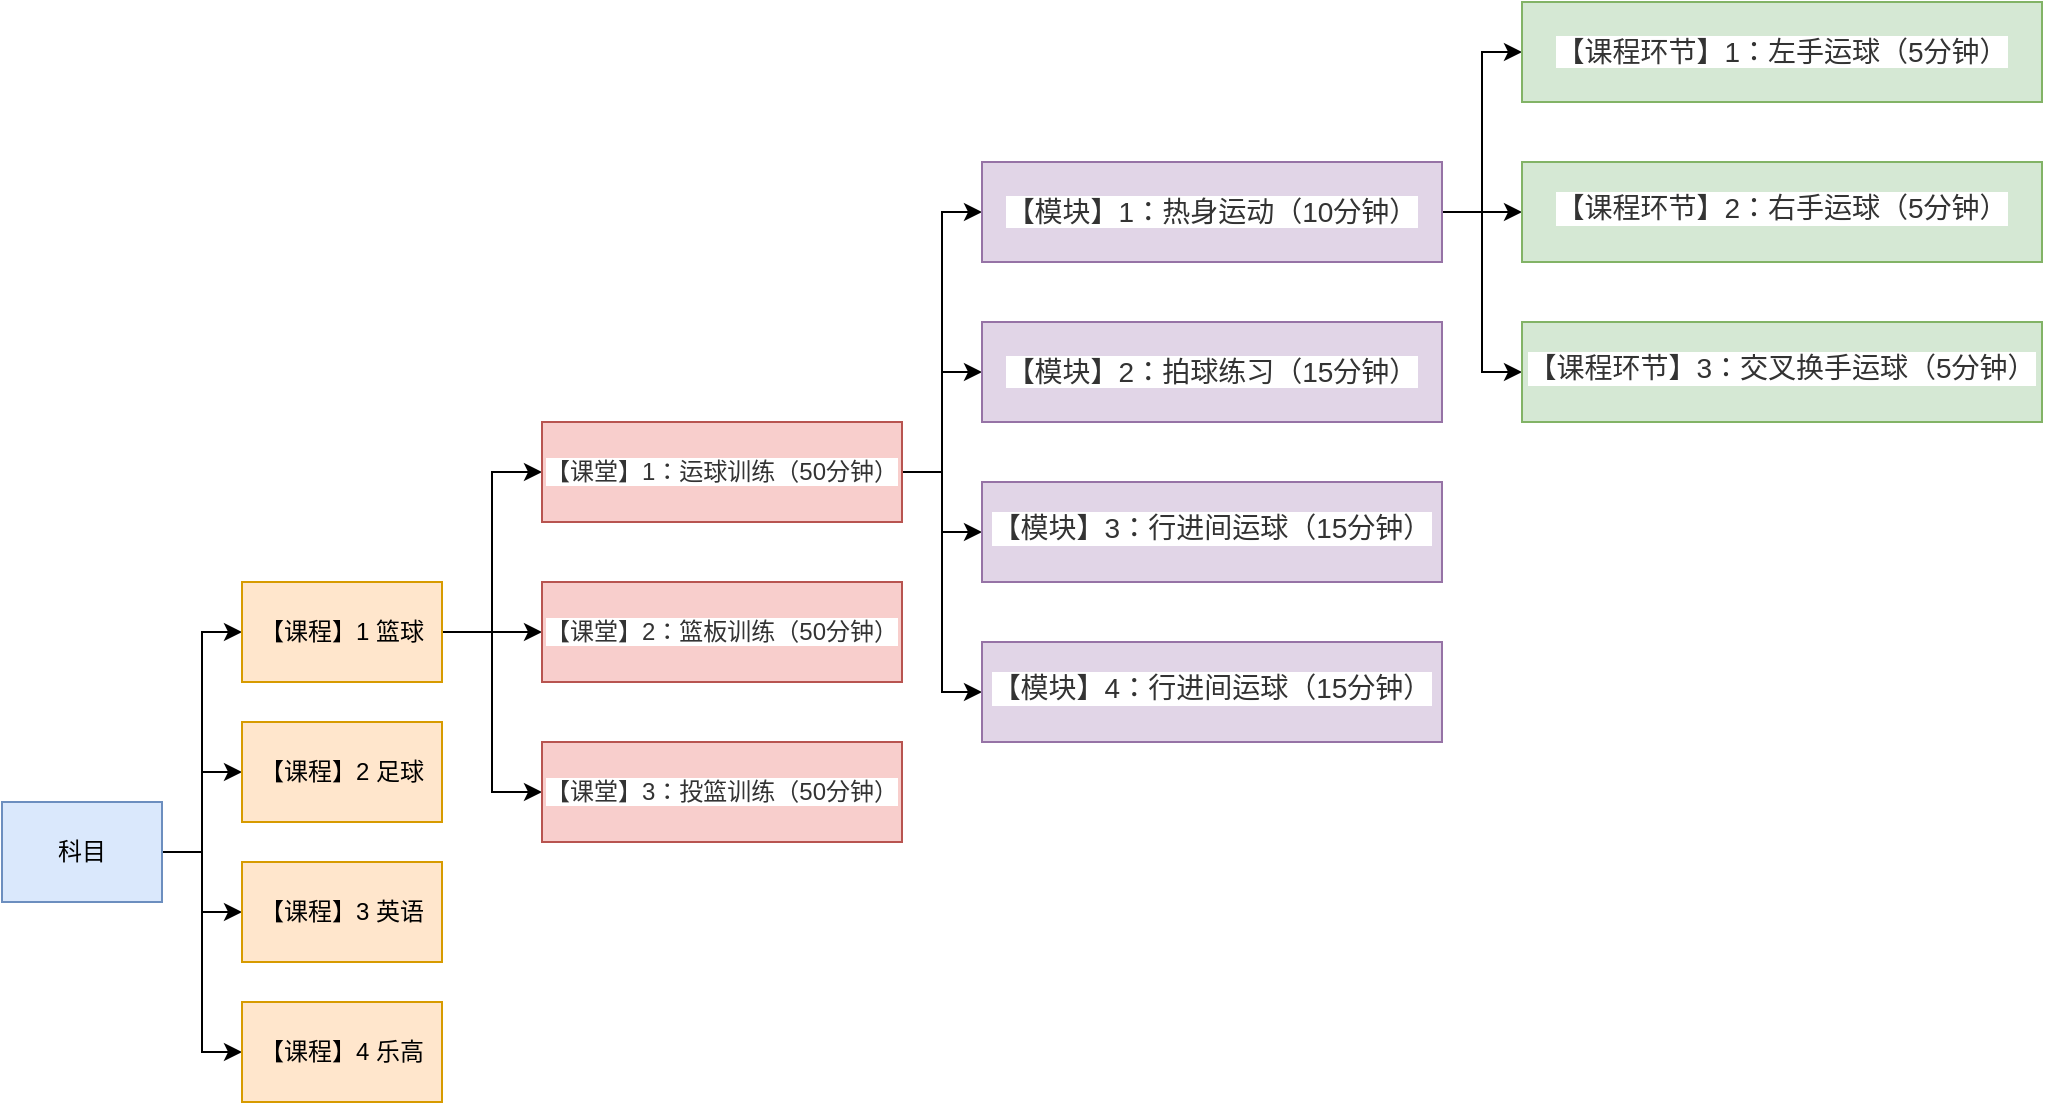 <mxfile version="14.4.9" type="github">
  <diagram id="5DMlIufQVIWfGFp9VYdZ" name="Page-1">
    <mxGraphModel dx="1188" dy="1812" grid="1" gridSize="10" guides="1" tooltips="1" connect="1" arrows="1" fold="1" page="1" pageScale="1" pageWidth="827" pageHeight="1169" math="0" shadow="0">
      <root>
        <mxCell id="0" />
        <mxCell id="1" parent="0" />
        <mxCell id="FKpEjiBS8ZV94QEZ8DdH-21" style="edgeStyle=orthogonalEdgeStyle;rounded=0;orthogonalLoop=1;jettySize=auto;html=1;exitX=1;exitY=0.5;exitDx=0;exitDy=0;entryX=0;entryY=0.5;entryDx=0;entryDy=0;" edge="1" parent="1" source="FKpEjiBS8ZV94QEZ8DdH-2" target="FKpEjiBS8ZV94QEZ8DdH-3">
          <mxGeometry relative="1" as="geometry" />
        </mxCell>
        <mxCell id="FKpEjiBS8ZV94QEZ8DdH-23" style="edgeStyle=orthogonalEdgeStyle;rounded=0;orthogonalLoop=1;jettySize=auto;html=1;exitX=1;exitY=0.5;exitDx=0;exitDy=0;entryX=0;entryY=0.5;entryDx=0;entryDy=0;" edge="1" parent="1" source="FKpEjiBS8ZV94QEZ8DdH-2" target="FKpEjiBS8ZV94QEZ8DdH-6">
          <mxGeometry relative="1" as="geometry" />
        </mxCell>
        <mxCell id="FKpEjiBS8ZV94QEZ8DdH-24" style="edgeStyle=orthogonalEdgeStyle;rounded=0;orthogonalLoop=1;jettySize=auto;html=1;exitX=1;exitY=0.5;exitDx=0;exitDy=0;entryX=0;entryY=0.5;entryDx=0;entryDy=0;" edge="1" parent="1" source="FKpEjiBS8ZV94QEZ8DdH-2" target="FKpEjiBS8ZV94QEZ8DdH-5">
          <mxGeometry relative="1" as="geometry" />
        </mxCell>
        <mxCell id="FKpEjiBS8ZV94QEZ8DdH-25" style="edgeStyle=orthogonalEdgeStyle;rounded=0;orthogonalLoop=1;jettySize=auto;html=1;exitX=1;exitY=0.5;exitDx=0;exitDy=0;entryX=0;entryY=0.5;entryDx=0;entryDy=0;" edge="1" parent="1" source="FKpEjiBS8ZV94QEZ8DdH-2" target="FKpEjiBS8ZV94QEZ8DdH-4">
          <mxGeometry relative="1" as="geometry" />
        </mxCell>
        <mxCell id="FKpEjiBS8ZV94QEZ8DdH-2" value="科目" style="rounded=0;whiteSpace=wrap;html=1;fillColor=#dae8fc;strokeColor=#6c8ebf;" vertex="1" parent="1">
          <mxGeometry x="20" y="330" width="80" height="50" as="geometry" />
        </mxCell>
        <mxCell id="FKpEjiBS8ZV94QEZ8DdH-27" style="edgeStyle=orthogonalEdgeStyle;rounded=0;orthogonalLoop=1;jettySize=auto;html=1;entryX=0;entryY=0.5;entryDx=0;entryDy=0;" edge="1" parent="1" source="FKpEjiBS8ZV94QEZ8DdH-3" target="FKpEjiBS8ZV94QEZ8DdH-8">
          <mxGeometry relative="1" as="geometry" />
        </mxCell>
        <mxCell id="FKpEjiBS8ZV94QEZ8DdH-28" style="edgeStyle=orthogonalEdgeStyle;rounded=0;orthogonalLoop=1;jettySize=auto;html=1;exitX=1;exitY=0.5;exitDx=0;exitDy=0;entryX=0;entryY=0.5;entryDx=0;entryDy=0;" edge="1" parent="1" source="FKpEjiBS8ZV94QEZ8DdH-3" target="FKpEjiBS8ZV94QEZ8DdH-9">
          <mxGeometry relative="1" as="geometry" />
        </mxCell>
        <mxCell id="FKpEjiBS8ZV94QEZ8DdH-29" style="edgeStyle=orthogonalEdgeStyle;rounded=0;orthogonalLoop=1;jettySize=auto;html=1;exitX=1;exitY=0.5;exitDx=0;exitDy=0;entryX=0;entryY=0.5;entryDx=0;entryDy=0;" edge="1" parent="1" source="FKpEjiBS8ZV94QEZ8DdH-3" target="FKpEjiBS8ZV94QEZ8DdH-10">
          <mxGeometry relative="1" as="geometry" />
        </mxCell>
        <mxCell id="FKpEjiBS8ZV94QEZ8DdH-3" value="【课程】1 篮球" style="rounded=0;whiteSpace=wrap;html=1;fillColor=#ffe6cc;strokeColor=#d79b00;" vertex="1" parent="1">
          <mxGeometry x="140" y="220" width="100" height="50" as="geometry" />
        </mxCell>
        <mxCell id="FKpEjiBS8ZV94QEZ8DdH-4" value="【课程】2 足球" style="rounded=0;whiteSpace=wrap;html=1;fillColor=#ffe6cc;strokeColor=#d79b00;" vertex="1" parent="1">
          <mxGeometry x="140" y="290" width="100" height="50" as="geometry" />
        </mxCell>
        <mxCell id="FKpEjiBS8ZV94QEZ8DdH-5" value="【课程】3 英语" style="rounded=0;whiteSpace=wrap;html=1;fillColor=#ffe6cc;strokeColor=#d79b00;" vertex="1" parent="1">
          <mxGeometry x="140" y="360" width="100" height="50" as="geometry" />
        </mxCell>
        <mxCell id="FKpEjiBS8ZV94QEZ8DdH-6" value="【课程】4 乐高" style="rounded=0;whiteSpace=wrap;html=1;fillColor=#ffe6cc;strokeColor=#d79b00;" vertex="1" parent="1">
          <mxGeometry x="140" y="430" width="100" height="50" as="geometry" />
        </mxCell>
        <mxCell id="FKpEjiBS8ZV94QEZ8DdH-30" style="edgeStyle=orthogonalEdgeStyle;rounded=0;orthogonalLoop=1;jettySize=auto;html=1;entryX=0;entryY=0.5;entryDx=0;entryDy=0;" edge="1" parent="1" source="FKpEjiBS8ZV94QEZ8DdH-8" target="FKpEjiBS8ZV94QEZ8DdH-11">
          <mxGeometry relative="1" as="geometry" />
        </mxCell>
        <mxCell id="FKpEjiBS8ZV94QEZ8DdH-31" style="edgeStyle=orthogonalEdgeStyle;rounded=0;orthogonalLoop=1;jettySize=auto;html=1;exitX=1;exitY=0.5;exitDx=0;exitDy=0;entryX=0;entryY=0.5;entryDx=0;entryDy=0;" edge="1" parent="1" source="FKpEjiBS8ZV94QEZ8DdH-8" target="FKpEjiBS8ZV94QEZ8DdH-12">
          <mxGeometry relative="1" as="geometry" />
        </mxCell>
        <mxCell id="FKpEjiBS8ZV94QEZ8DdH-32" style="edgeStyle=orthogonalEdgeStyle;rounded=0;orthogonalLoop=1;jettySize=auto;html=1;exitX=1;exitY=0.5;exitDx=0;exitDy=0;entryX=0;entryY=0.5;entryDx=0;entryDy=0;" edge="1" parent="1" source="FKpEjiBS8ZV94QEZ8DdH-8" target="FKpEjiBS8ZV94QEZ8DdH-13">
          <mxGeometry relative="1" as="geometry" />
        </mxCell>
        <mxCell id="FKpEjiBS8ZV94QEZ8DdH-33" style="edgeStyle=orthogonalEdgeStyle;rounded=0;orthogonalLoop=1;jettySize=auto;html=1;exitX=1;exitY=0.5;exitDx=0;exitDy=0;entryX=0;entryY=0.5;entryDx=0;entryDy=0;" edge="1" parent="1" source="FKpEjiBS8ZV94QEZ8DdH-8" target="FKpEjiBS8ZV94QEZ8DdH-16">
          <mxGeometry relative="1" as="geometry" />
        </mxCell>
        <mxCell id="FKpEjiBS8ZV94QEZ8DdH-8" value="&lt;span style=&quot;color: rgb(51 , 51 , 51) ; font-family: &amp;#34;arial&amp;#34; , sans-serif ; text-align: left ; background-color: rgb(255 , 255 , 255)&quot;&gt;&lt;font style=&quot;font-size: 12px&quot;&gt;【课堂】1：运球训练（50分钟）&lt;/font&gt;&lt;/span&gt;" style="rounded=0;whiteSpace=wrap;html=1;fillColor=#f8cecc;strokeColor=#b85450;" vertex="1" parent="1">
          <mxGeometry x="290" y="140" width="180" height="50" as="geometry" />
        </mxCell>
        <mxCell id="FKpEjiBS8ZV94QEZ8DdH-9" value="&lt;span style=&quot;color: rgb(51 , 51 , 51) ; font-family: &amp;#34;arial&amp;#34; , sans-serif ; text-align: left ; background-color: rgb(255 , 255 , 255)&quot;&gt;&lt;font style=&quot;font-size: 12px&quot;&gt;【课堂】2：篮板训练（50分钟）&lt;/font&gt;&lt;/span&gt;" style="rounded=0;whiteSpace=wrap;html=1;fillColor=#f8cecc;strokeColor=#b85450;" vertex="1" parent="1">
          <mxGeometry x="290" y="220" width="180" height="50" as="geometry" />
        </mxCell>
        <mxCell id="FKpEjiBS8ZV94QEZ8DdH-10" value="&lt;span style=&quot;color: rgb(51 , 51 , 51) ; font-family: &amp;#34;arial&amp;#34; , sans-serif ; text-align: left ; background-color: rgb(255 , 255 , 255)&quot;&gt;&lt;font style=&quot;font-size: 12px&quot;&gt;【课堂】3：投篮训练（50分钟）&lt;/font&gt;&lt;/span&gt;" style="rounded=0;whiteSpace=wrap;html=1;fillColor=#f8cecc;strokeColor=#b85450;" vertex="1" parent="1">
          <mxGeometry x="290" y="300" width="180" height="50" as="geometry" />
        </mxCell>
        <mxCell id="FKpEjiBS8ZV94QEZ8DdH-34" style="edgeStyle=orthogonalEdgeStyle;rounded=0;orthogonalLoop=1;jettySize=auto;html=1;entryX=0;entryY=0.5;entryDx=0;entryDy=0;" edge="1" parent="1" source="FKpEjiBS8ZV94QEZ8DdH-11" target="FKpEjiBS8ZV94QEZ8DdH-17">
          <mxGeometry relative="1" as="geometry" />
        </mxCell>
        <mxCell id="FKpEjiBS8ZV94QEZ8DdH-35" style="edgeStyle=orthogonalEdgeStyle;rounded=0;orthogonalLoop=1;jettySize=auto;html=1;exitX=1;exitY=0.5;exitDx=0;exitDy=0;entryX=0;entryY=0.5;entryDx=0;entryDy=0;" edge="1" parent="1" source="FKpEjiBS8ZV94QEZ8DdH-11" target="FKpEjiBS8ZV94QEZ8DdH-18">
          <mxGeometry relative="1" as="geometry" />
        </mxCell>
        <mxCell id="FKpEjiBS8ZV94QEZ8DdH-36" style="edgeStyle=orthogonalEdgeStyle;rounded=0;orthogonalLoop=1;jettySize=auto;html=1;exitX=1;exitY=0.5;exitDx=0;exitDy=0;entryX=0;entryY=0.5;entryDx=0;entryDy=0;" edge="1" parent="1" source="FKpEjiBS8ZV94QEZ8DdH-11" target="FKpEjiBS8ZV94QEZ8DdH-19">
          <mxGeometry relative="1" as="geometry" />
        </mxCell>
        <mxCell id="FKpEjiBS8ZV94QEZ8DdH-11" value="&lt;span style=&quot;color: rgb(51 , 51 , 51) ; font-family: &amp;#34;arial&amp;#34; , sans-serif ; font-size: 14px ; text-align: left ; background-color: rgb(255 , 255 , 255)&quot;&gt;【模块】1：热身运动（10分钟）&lt;/span&gt;" style="rounded=0;whiteSpace=wrap;html=1;fillColor=#e1d5e7;strokeColor=#9673a6;" vertex="1" parent="1">
          <mxGeometry x="510" y="10" width="230" height="50" as="geometry" />
        </mxCell>
        <mxCell id="FKpEjiBS8ZV94QEZ8DdH-12" value="&lt;span style=&quot;color: rgb(51 , 51 , 51) ; font-family: &amp;#34;arial&amp;#34; , sans-serif ; font-size: 14px ; text-align: left ; background-color: rgb(255 , 255 , 255)&quot;&gt;【模块】2：拍球练习（15分钟）&lt;/span&gt;" style="rounded=0;whiteSpace=wrap;html=1;fillColor=#e1d5e7;strokeColor=#9673a6;" vertex="1" parent="1">
          <mxGeometry x="510" y="90" width="230" height="50" as="geometry" />
        </mxCell>
        <mxCell id="FKpEjiBS8ZV94QEZ8DdH-13" value="&lt;p style=&quot;margin: 10px 0px 0px ; padding: 0px ; color: rgb(51 , 51 , 51) ; font-family: &amp;#34;arial&amp;#34; , sans-serif ; font-size: 14px ; text-align: left ; background-color: rgb(255 , 255 , 255)&quot;&gt;【模块】3：行进间运球（15分钟）&lt;/p&gt;&lt;div&gt;&lt;br&gt;&lt;/div&gt;" style="rounded=0;whiteSpace=wrap;html=1;fillColor=#e1d5e7;strokeColor=#9673a6;" vertex="1" parent="1">
          <mxGeometry x="510" y="170" width="230" height="50" as="geometry" />
        </mxCell>
        <mxCell id="FKpEjiBS8ZV94QEZ8DdH-16" value="&lt;p style=&quot;margin: 10px 0px 0px ; padding: 0px ; color: rgb(51 , 51 , 51) ; font-family: &amp;#34;arial&amp;#34; , sans-serif ; font-size: 14px ; text-align: left ; background-color: rgb(255 , 255 , 255)&quot;&gt;【模块】4：行进间运球（15分钟）&lt;/p&gt;&lt;div&gt;&lt;br&gt;&lt;/div&gt;" style="rounded=0;whiteSpace=wrap;html=1;fillColor=#e1d5e7;strokeColor=#9673a6;" vertex="1" parent="1">
          <mxGeometry x="510" y="250" width="230" height="50" as="geometry" />
        </mxCell>
        <mxCell id="FKpEjiBS8ZV94QEZ8DdH-17" value="&lt;span style=&quot;color: rgb(51 , 51 , 51) ; font-family: &amp;#34;arial&amp;#34; , sans-serif ; font-size: 14px ; text-align: left ; background-color: rgb(255 , 255 , 255)&quot;&gt;【课程环节】1：左手运球（5分钟）&lt;/span&gt;" style="rounded=0;whiteSpace=wrap;html=1;fillColor=#d5e8d4;strokeColor=#82b366;" vertex="1" parent="1">
          <mxGeometry x="780" y="-70" width="260" height="50" as="geometry" />
        </mxCell>
        <mxCell id="FKpEjiBS8ZV94QEZ8DdH-18" value="&lt;p style=&quot;margin: 10px 0px 0px ; padding: 0px ; color: rgb(51 , 51 , 51) ; font-family: &amp;#34;arial&amp;#34; , sans-serif ; font-size: 14px ; text-align: left ; background-color: rgb(255 , 255 , 255)&quot;&gt;【课程环节】2：右手运球（5分钟）&lt;/p&gt;&lt;div&gt;&lt;br&gt;&lt;/div&gt;" style="rounded=0;whiteSpace=wrap;html=1;fillColor=#d5e8d4;strokeColor=#82b366;" vertex="1" parent="1">
          <mxGeometry x="780" y="10" width="260" height="50" as="geometry" />
        </mxCell>
        <mxCell id="FKpEjiBS8ZV94QEZ8DdH-19" value="&lt;div&gt;&lt;p style=&quot;margin: 10px 0px 0px ; padding: 0px ; color: rgb(51 , 51 , 51) ; font-family: &amp;#34;arial&amp;#34; , sans-serif ; font-size: 14px ; text-align: left ; background-color: rgb(255 , 255 , 255)&quot;&gt;【课程环节】3：交叉换手运球（5分钟）&lt;/p&gt;&lt;div&gt;&lt;br&gt;&lt;/div&gt;&lt;/div&gt;" style="rounded=0;whiteSpace=wrap;html=1;fillColor=#d5e8d4;strokeColor=#82b366;" vertex="1" parent="1">
          <mxGeometry x="780" y="90" width="260" height="50" as="geometry" />
        </mxCell>
      </root>
    </mxGraphModel>
  </diagram>
</mxfile>
